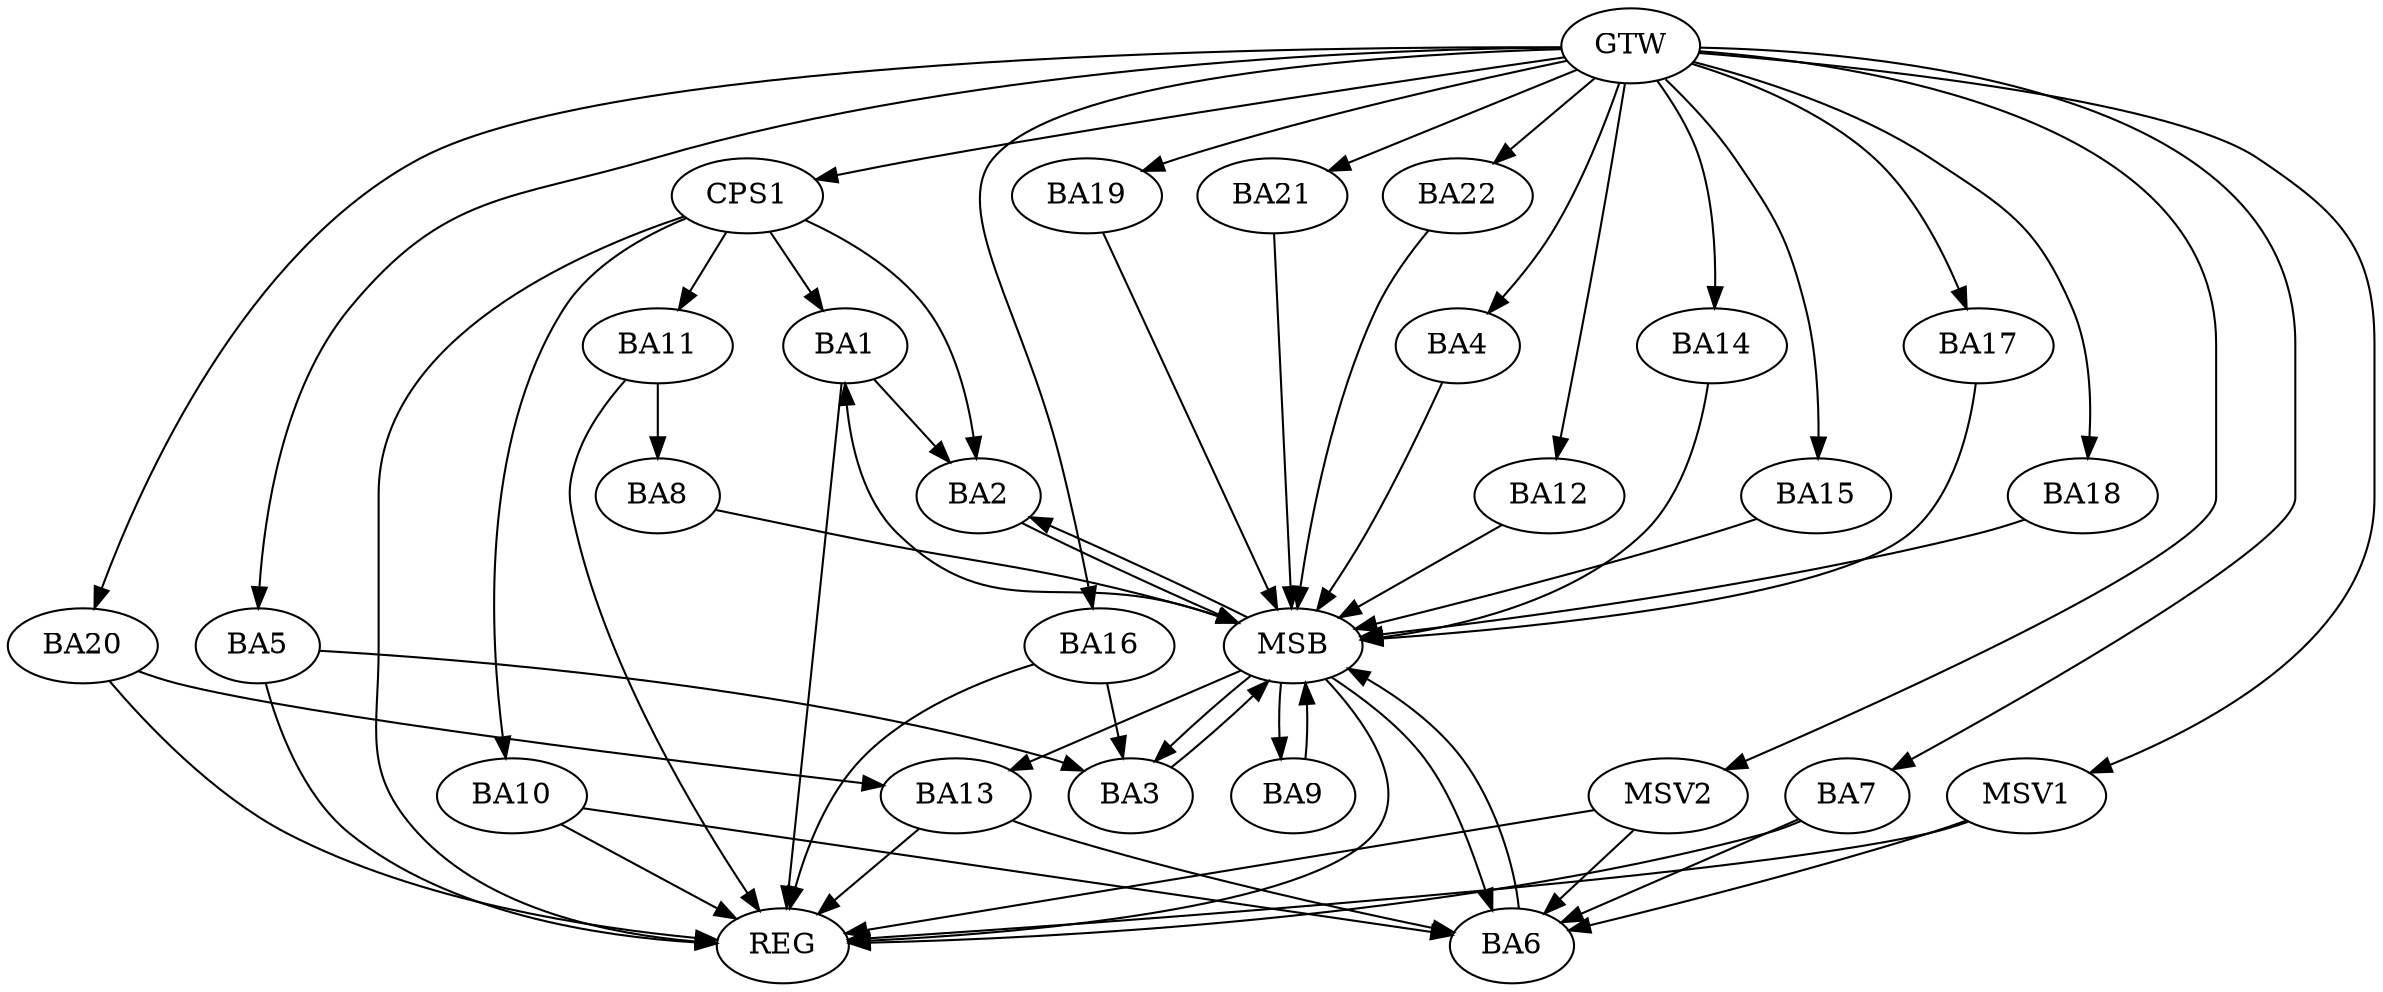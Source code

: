 strict digraph G {
  BA1 [ label="BA1" ];
  BA2 [ label="BA2" ];
  BA3 [ label="BA3" ];
  BA4 [ label="BA4" ];
  BA5 [ label="BA5" ];
  BA6 [ label="BA6" ];
  BA7 [ label="BA7" ];
  BA8 [ label="BA8" ];
  BA9 [ label="BA9" ];
  BA10 [ label="BA10" ];
  BA11 [ label="BA11" ];
  BA12 [ label="BA12" ];
  BA13 [ label="BA13" ];
  BA14 [ label="BA14" ];
  BA15 [ label="BA15" ];
  BA16 [ label="BA16" ];
  BA17 [ label="BA17" ];
  BA18 [ label="BA18" ];
  BA19 [ label="BA19" ];
  BA20 [ label="BA20" ];
  BA21 [ label="BA21" ];
  BA22 [ label="BA22" ];
  CPS1 [ label="CPS1" ];
  GTW [ label="GTW" ];
  REG [ label="REG" ];
  MSB [ label="MSB" ];
  MSV1 [ label="MSV1" ];
  MSV2 [ label="MSV2" ];
  BA1 -> BA2;
  BA5 -> BA3;
  BA7 -> BA6;
  BA10 -> BA6;
  BA11 -> BA8;
  BA13 -> BA6;
  BA16 -> BA3;
  BA20 -> BA13;
  CPS1 -> BA1;
  CPS1 -> BA11;
  CPS1 -> BA10;
  CPS1 -> BA2;
  GTW -> BA4;
  GTW -> BA5;
  GTW -> BA7;
  GTW -> BA12;
  GTW -> BA14;
  GTW -> BA15;
  GTW -> BA16;
  GTW -> BA17;
  GTW -> BA18;
  GTW -> BA19;
  GTW -> BA20;
  GTW -> BA21;
  GTW -> BA22;
  GTW -> CPS1;
  BA1 -> REG;
  BA5 -> REG;
  BA7 -> REG;
  BA10 -> REG;
  BA11 -> REG;
  BA13 -> REG;
  BA16 -> REG;
  BA20 -> REG;
  CPS1 -> REG;
  BA2 -> MSB;
  MSB -> BA1;
  MSB -> REG;
  BA3 -> MSB;
  MSB -> BA2;
  BA4 -> MSB;
  MSB -> BA3;
  BA6 -> MSB;
  BA8 -> MSB;
  BA9 -> MSB;
  BA12 -> MSB;
  MSB -> BA9;
  BA14 -> MSB;
  BA15 -> MSB;
  BA17 -> MSB;
  MSB -> BA13;
  BA18 -> MSB;
  BA19 -> MSB;
  MSB -> BA6;
  BA21 -> MSB;
  BA22 -> MSB;
  MSV1 -> BA6;
  GTW -> MSV1;
  MSV1 -> REG;
  MSV2 -> BA6;
  GTW -> MSV2;
  MSV2 -> REG;
}
